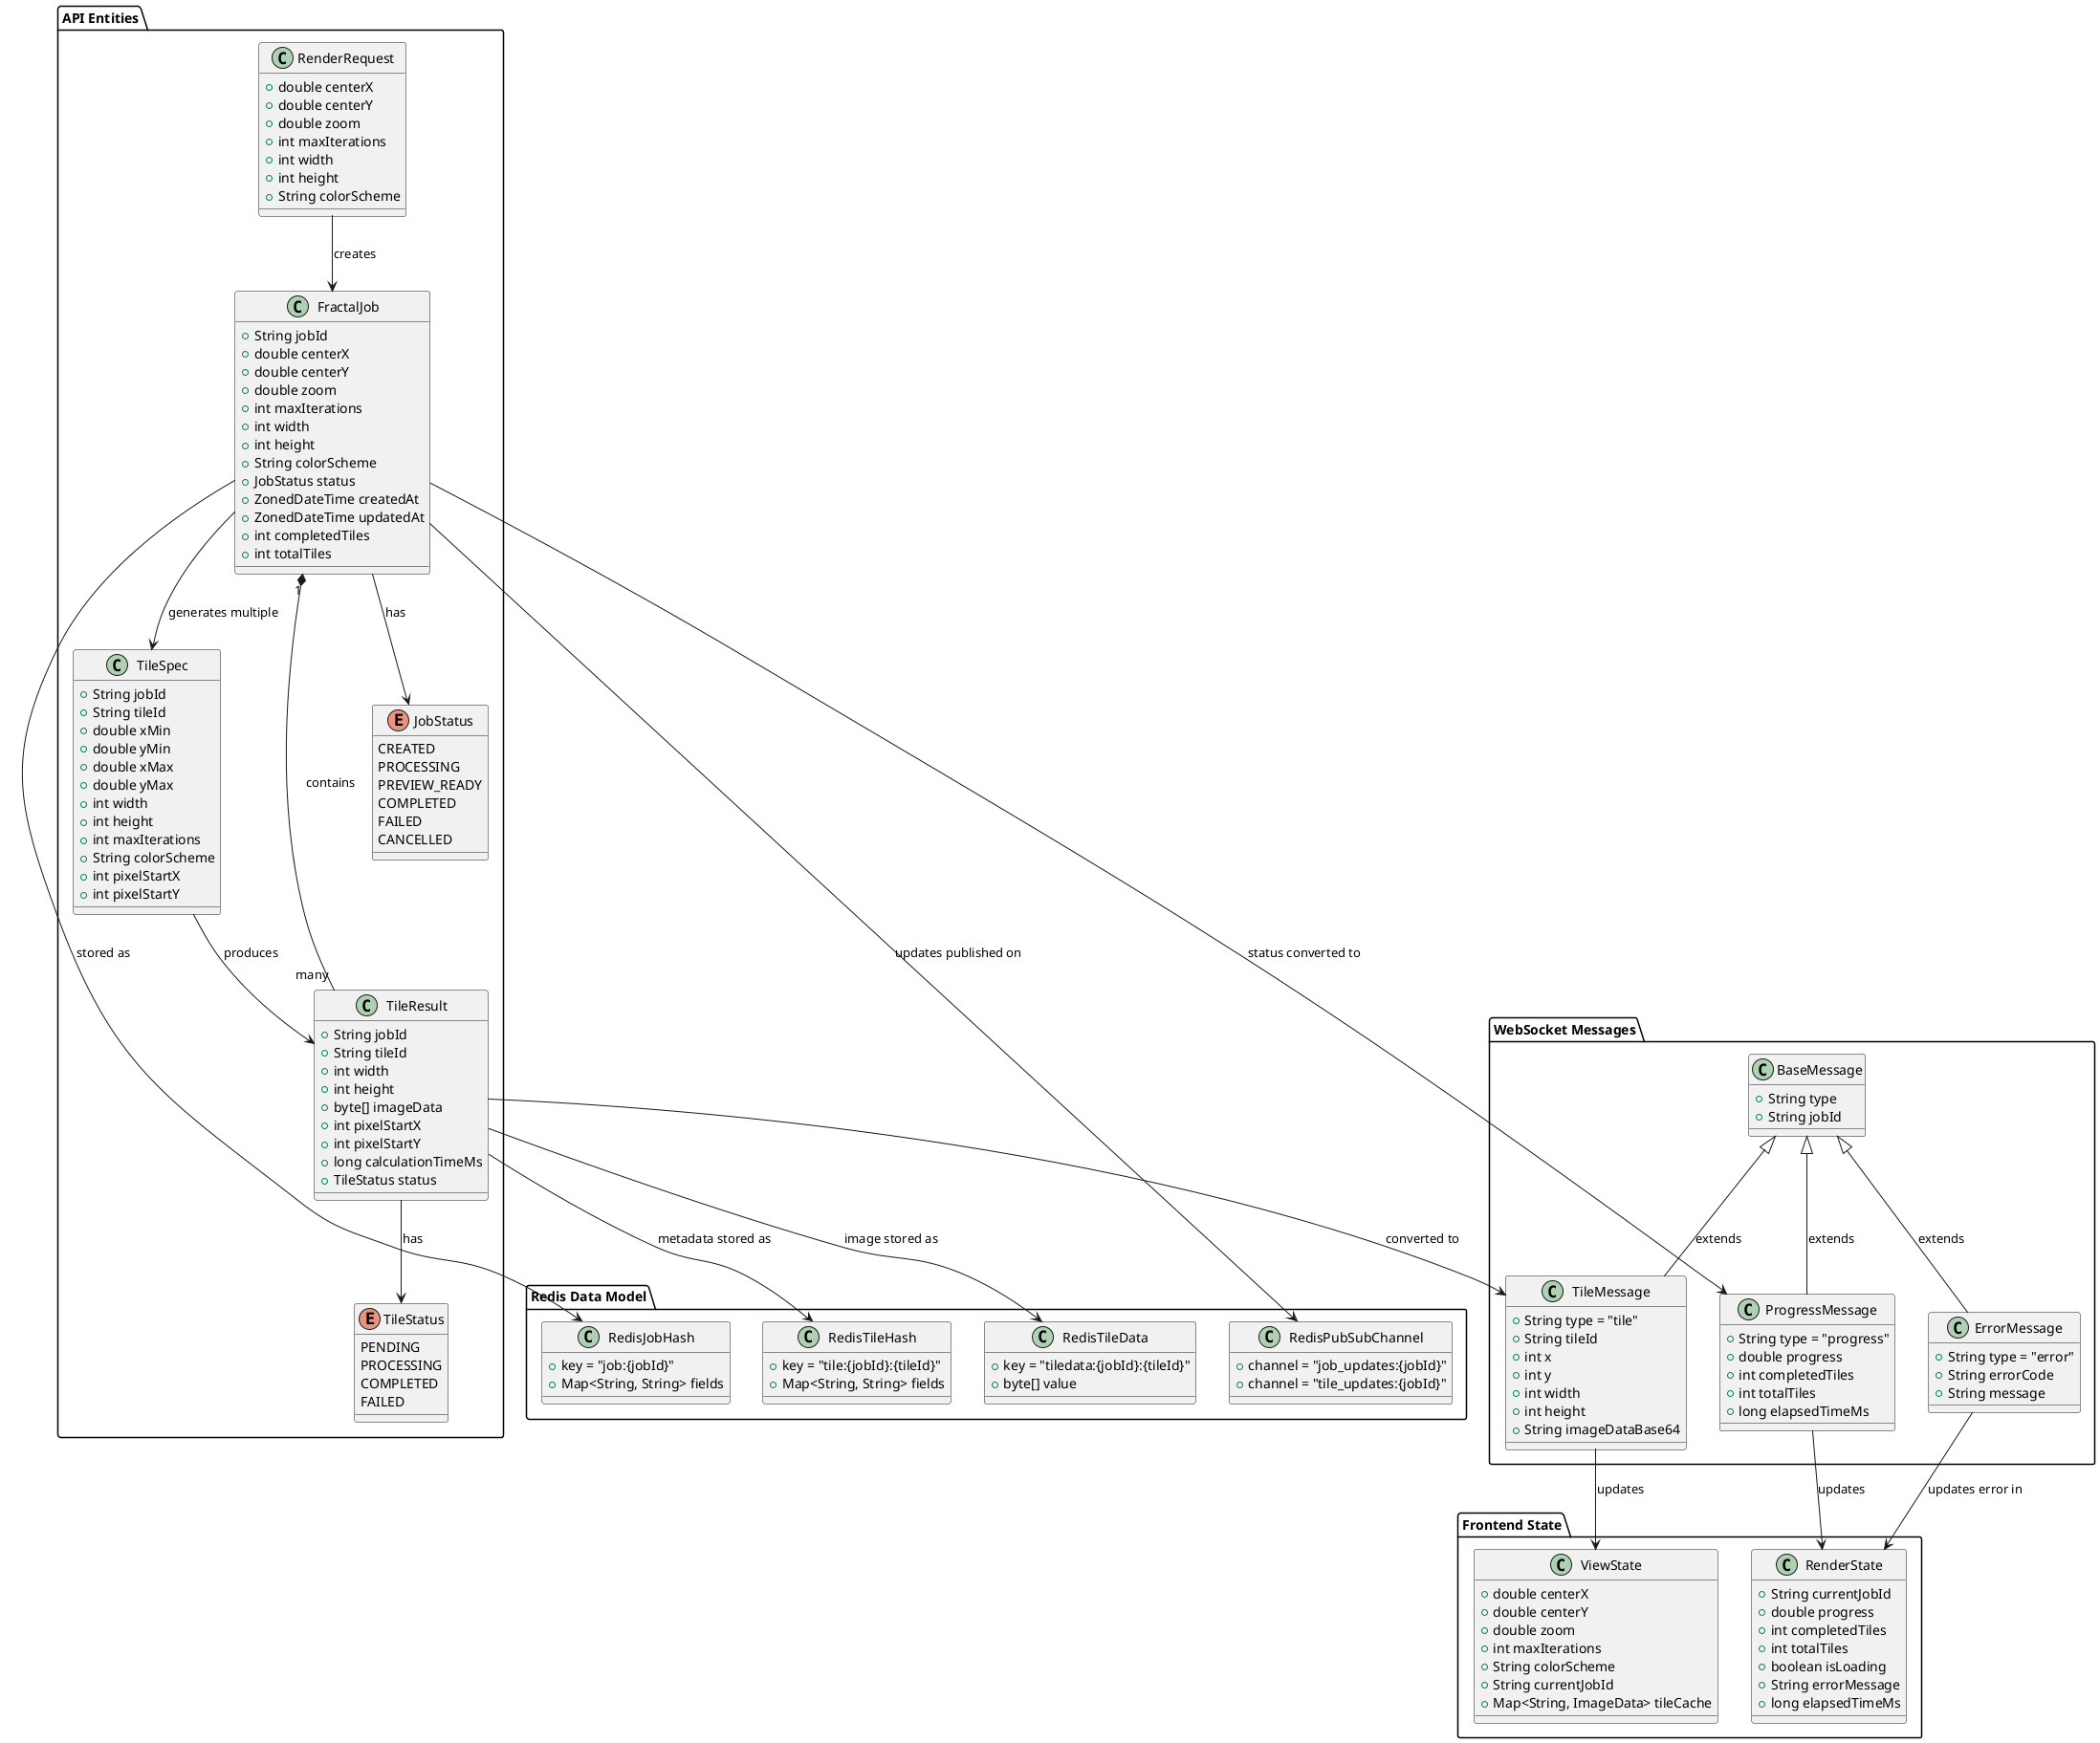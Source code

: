 @startuml "Entity Relationship Diagram"
' Explicitly set diagram type
skinparam classStyle rectangle

package "API Entities" {
  class RenderRequest {
    +double centerX
    +double centerY
    +double zoom
    +int maxIterations
    +int width
    +int height
    +String colorScheme
  }
  
  class FractalJob {
    +String jobId
    +double centerX
    +double centerY
    +double zoom
    +int maxIterations
    +int width
    +int height
    +String colorScheme
    +JobStatus status
    +ZonedDateTime createdAt
    +ZonedDateTime updatedAt
    +int completedTiles
    +int totalTiles
  }
  
  class TileSpec {
    +String jobId
    +String tileId
    +double xMin
    +double yMin
    +double xMax
    +double yMax
    +int width
    +int height
    +int maxIterations
    +String colorScheme
    +int pixelStartX
    +int pixelStartY
  }
  
  class TileResult {
    +String jobId
    +String tileId
    +int width
    +int height
    +byte[] imageData
    +int pixelStartX
    +int pixelStartY
    +long calculationTimeMs
    +TileStatus status
  }
  
  enum JobStatus {
    CREATED
    PROCESSING
    PREVIEW_READY
    COMPLETED
    FAILED
    CANCELLED
  }
  
  enum TileStatus {
    PENDING
    PROCESSING
    COMPLETED
    FAILED
  }
}

package "WebSocket Messages" {
  class BaseMessage {
    +String type
    +String jobId
  }
  
  class TileMessage {
    +String type = "tile"
    +String tileId
    +int x
    +int y
    +int width
    +int height
    +String imageDataBase64
  }
  
  class ProgressMessage {
    +String type = "progress"
    +double progress
    +int completedTiles
    +int totalTiles
    +long elapsedTimeMs
  }
  
  class ErrorMessage {
    +String type = "error"
    +String errorCode
    +String message
  }
}

package "Frontend State" {
  class ViewState {
    +double centerX
    +double centerY
    +double zoom
    +int maxIterations
    +String colorScheme
    +String currentJobId
    +Map<String, ImageData> tileCache
  }
  
  class RenderState {
    +String currentJobId
    +double progress
    +int completedTiles
    +int totalTiles
    +boolean isLoading
    +String errorMessage
    +long elapsedTimeMs
  }
}

package "Redis Data Model" {
  class RedisJobHash {
    +key = "job:{jobId}"
    +Map<String, String> fields
  }
  
  class RedisTileHash {
    +key = "tile:{jobId}:{tileId}"
    +Map<String, String> fields
  }
  
  class RedisTileData {
    +key = "tiledata:{jobId}:{tileId}"
    +byte[] value
  }
  
  class RedisPubSubChannel {
    +channel = "job_updates:{jobId}"
    +channel = "tile_updates:{jobId}"
  }
}

' Relationships
RenderRequest --> FractalJob : creates
FractalJob --> TileSpec : generates multiple
TileSpec --> TileResult : produces
FractalJob "1" *-- "many" TileResult : contains
FractalJob --> JobStatus : has
TileResult --> TileStatus : has

BaseMessage <|-- TileMessage : extends
BaseMessage <|-- ProgressMessage : extends
BaseMessage <|-- ErrorMessage : extends

FractalJob --> RedisJobHash : stored as
TileResult --> RedisTileHash : metadata stored as
TileResult --> RedisTileData : image stored as
TileResult --> TileMessage : converted to
FractalJob --> ProgressMessage : status converted to
FractalJob --> RedisPubSubChannel : updates published on

TileMessage --> ViewState : updates
ProgressMessage --> RenderState : updates
ErrorMessage --> RenderState : updates error in

@enduml